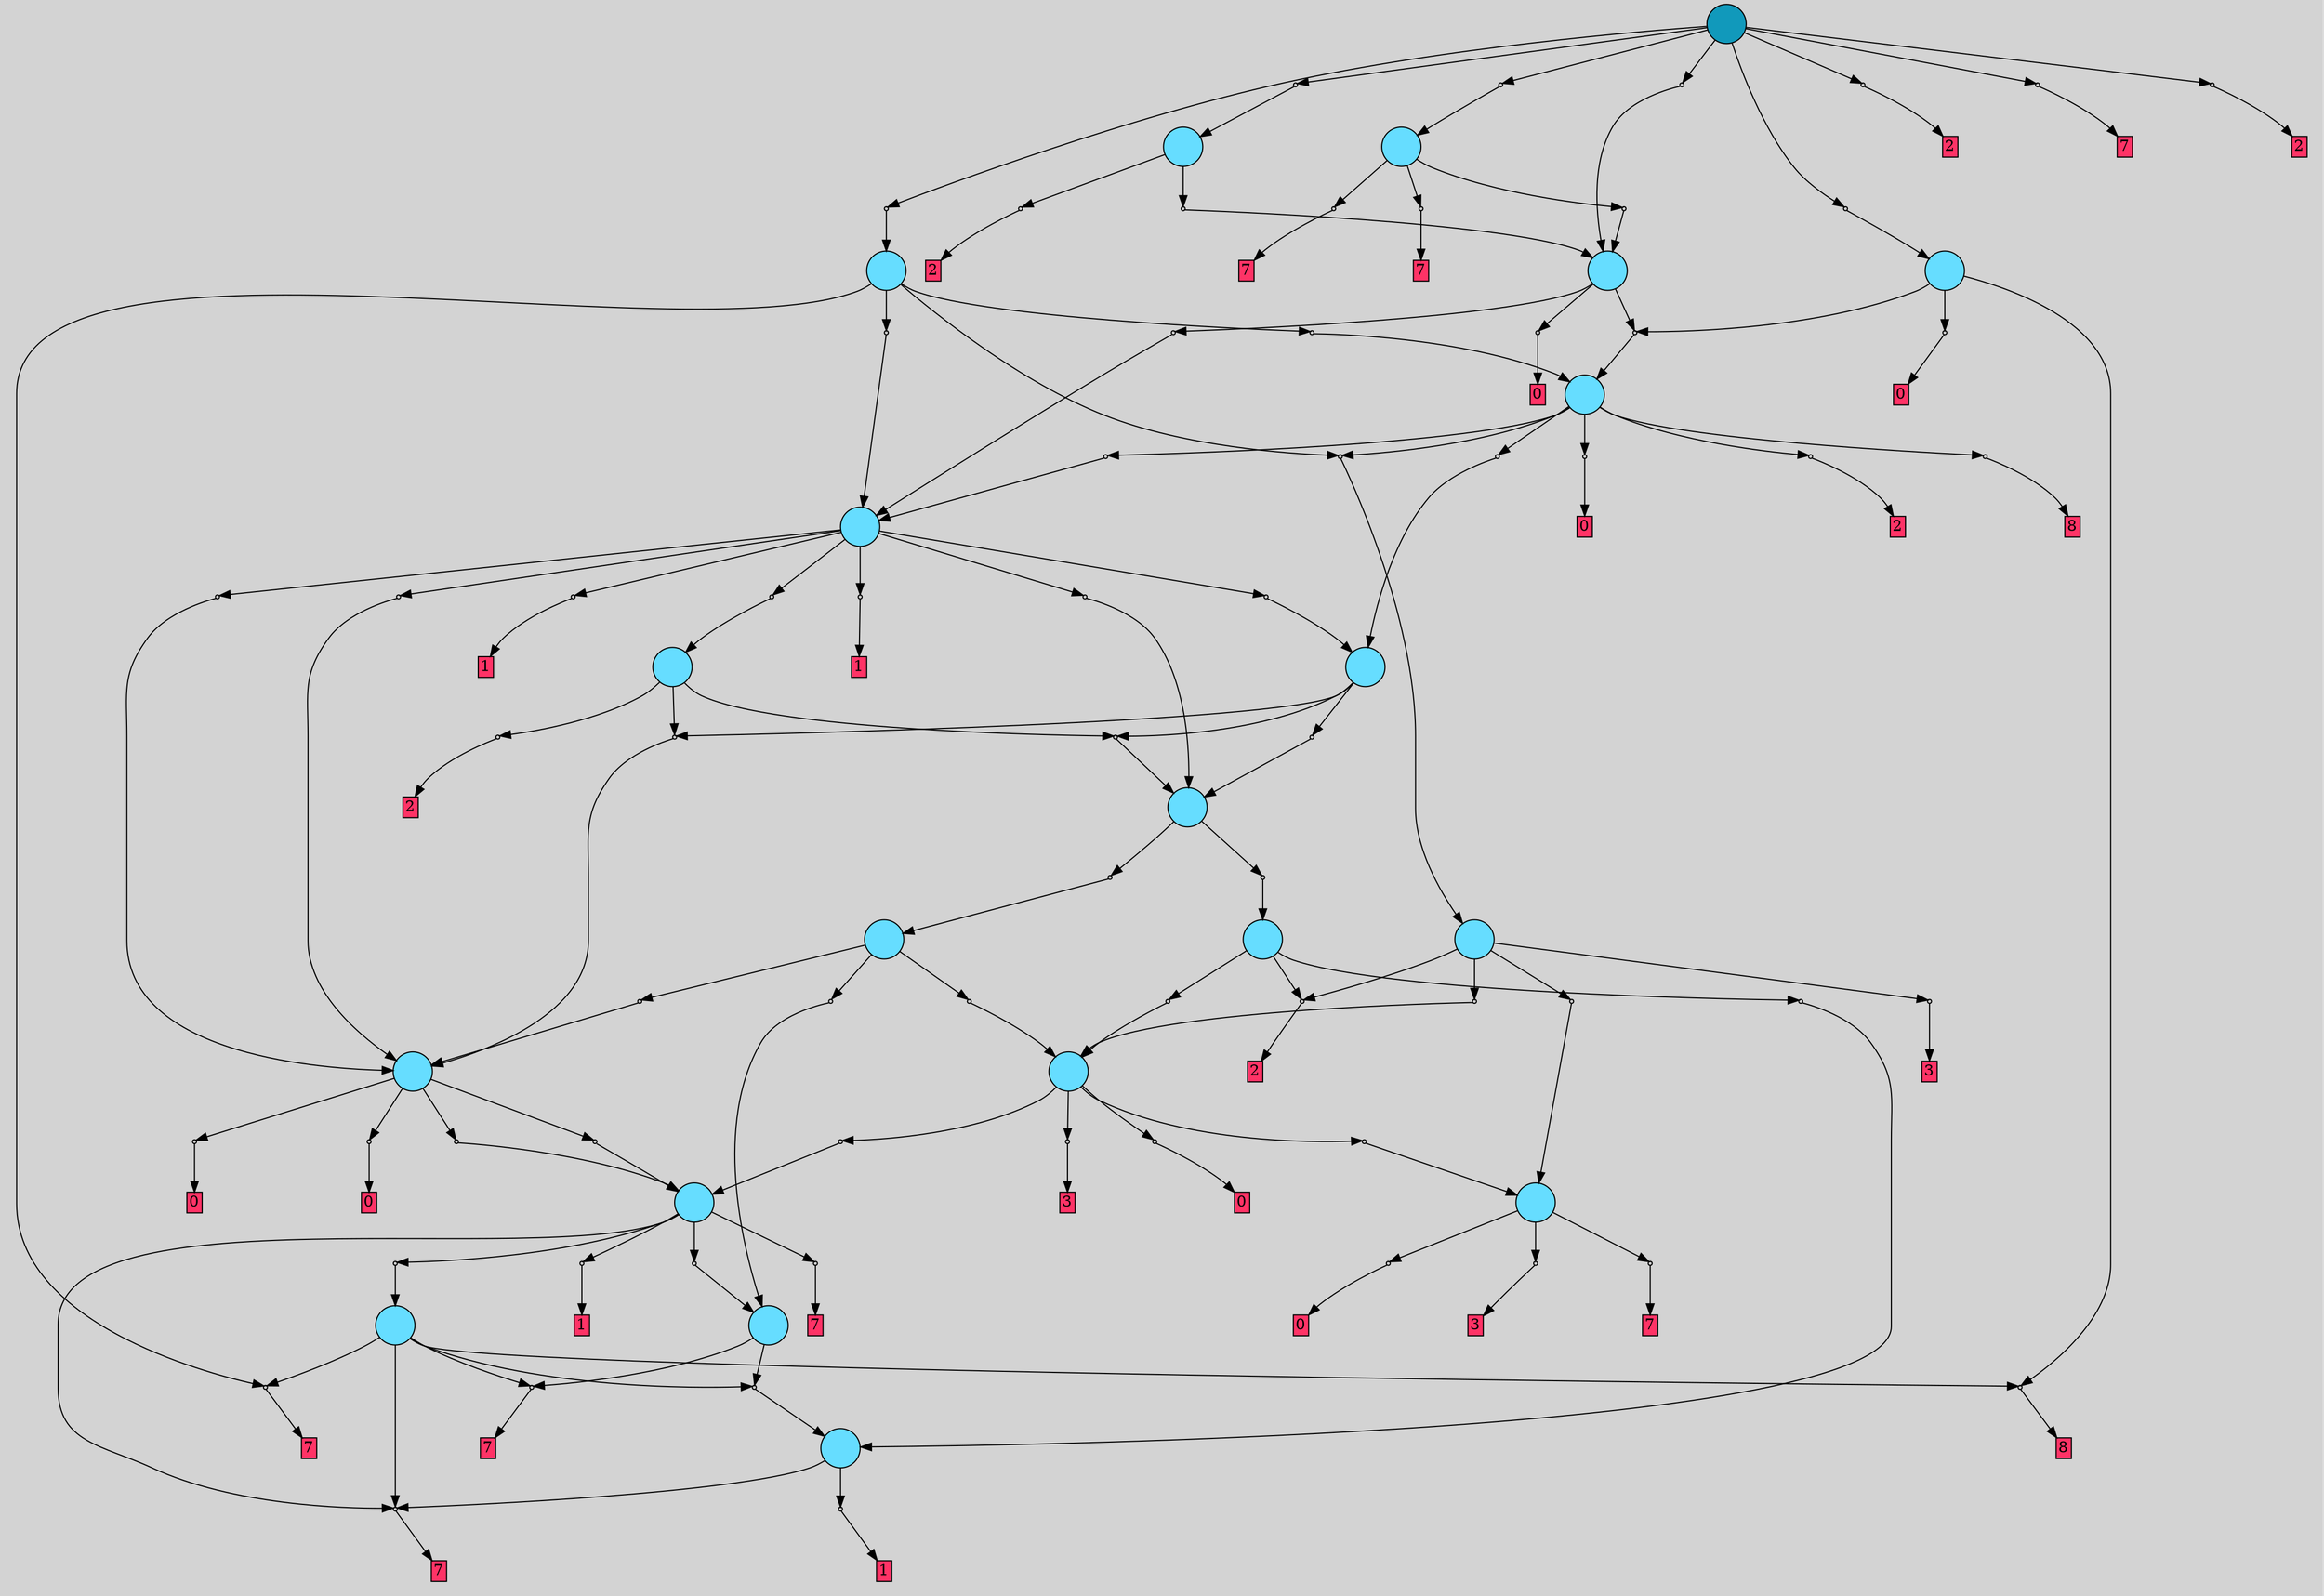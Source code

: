 // File exported with GEGELATI v1.3.1
// On the 2024-07-18 13:49:18
// With the File::TPGGraphDotExporter
digraph{
	graph[pad = "0.212, 0.055" bgcolor = lightgray]
	node[shape=circle style = filled label = ""]
		T0 [fillcolor="#66ddff"]
		T1 [fillcolor="#66ddff"]
		T2 [fillcolor="#66ddff"]
		T3 [fillcolor="#66ddff"]
		T4 [fillcolor="#66ddff"]
		T5 [fillcolor="#66ddff"]
		T6 [fillcolor="#66ddff"]
		T7 [fillcolor="#66ddff"]
		T8 [fillcolor="#66ddff"]
		T9 [fillcolor="#66ddff"]
		T10 [fillcolor="#66ddff"]
		T11 [fillcolor="#66ddff"]
		T12 [fillcolor="#66ddff"]
		T13 [fillcolor="#66ddff"]
		T14 [fillcolor="#66ddff"]
		T15 [fillcolor="#66ddff"]
		T16 [fillcolor="#66ddff"]
		T17 [fillcolor="#66ddff"]
		T18 [fillcolor="#66ddff"]
		T19 [fillcolor="#66ddff"]
		T20 [fillcolor="#1199bb"]
		P0 [fillcolor="#cccccc" shape=point] //
		I0 [shape=box style=invis label="2|0&2|1#4|3&#92;n1|0&3|5#0|0&#92;n"]
		P0 -> I0[style=invis]
		A0 [fillcolor="#ff3366" shape=box margin=0.03 width=0 height=0 label="7"]
		T0 -> P0 -> A0
		P1 [fillcolor="#cccccc" shape=point] //
		I1 [shape=box style=invis label="2|0&1|3#3|2&#92;n"]
		P1 -> I1[style=invis]
		A1 [fillcolor="#ff3366" shape=box margin=0.03 width=0 height=0 label="1"]
		T0 -> P1 -> A1
		P2 [fillcolor="#cccccc" shape=point] //
		I2 [shape=box style=invis label="2|0&1|1#3|0&#92;n"]
		P2 -> I2[style=invis]
		A2 [fillcolor="#ff3366" shape=box margin=0.03 width=0 height=0 label="7"]
		T1 -> P2 -> A2
		P3 [fillcolor="#cccccc" shape=point] //
		I3 [shape=box style=invis label="2|0&1|3#3|2&#92;n"]
		P3 -> I3[style=invis]
		T1 -> P3 -> T0
		P4 [fillcolor="#cccccc" shape=point] //
		I4 [shape=box style=invis label="3|0&4|2#2|6&#92;n"]
		P4 -> I4[style=invis]
		A3 [fillcolor="#ff3366" shape=box margin=0.03 width=0 height=0 label="7"]
		T2 -> P4 -> A3
		T2 -> P3
		T2 -> P2
		P5 [fillcolor="#cccccc" shape=point] //
		I5 [shape=box style=invis label="8|0&2|4#4|5&#92;n"]
		P5 -> I5[style=invis]
		A4 [fillcolor="#ff3366" shape=box margin=0.03 width=0 height=0 label="8"]
		T2 -> P5 -> A4
		T2 -> P0
		P6 [fillcolor="#cccccc" shape=point] //
		I6 [shape=box style=invis label="0|0&2|3#2|7&#92;n"]
		P6 -> I6[style=invis]
		A5 [fillcolor="#ff3366" shape=box margin=0.03 width=0 height=0 label="1"]
		T3 -> P6 -> A5
		P7 [fillcolor="#cccccc" shape=point] //
		I7 [shape=box style=invis label="7|0&3|2#1|3&#92;n"]
		P7 -> I7[style=invis]
		T3 -> P7 -> T1
		P8 [fillcolor="#cccccc" shape=point] //
		I8 [shape=box style=invis label="2|0&1|1#4|7&#92;n"]
		P8 -> I8[style=invis]
		T3 -> P8 -> T2
		P9 [fillcolor="#cccccc" shape=point] //
		I9 [shape=box style=invis label="2|2&2|2#1|2&#92;n2|0&1|3#0|2&#92;n"]
		P9 -> I9[style=invis]
		A6 [fillcolor="#ff3366" shape=box margin=0.03 width=0 height=0 label="7"]
		T3 -> P9 -> A6
		T3 -> P0
		P10 [fillcolor="#cccccc" shape=point] //
		I10 [shape=box style=invis label="2|0&2|1#4|3&#92;n1|0&3|5#0|0&#92;n"]
		P10 -> I10[style=invis]
		A7 [fillcolor="#ff3366" shape=box margin=0.03 width=0 height=0 label="7"]
		T4 -> P10 -> A7
		P11 [fillcolor="#cccccc" shape=point] //
		I11 [shape=box style=invis label="1|0&4|5#4|2&#92;n"]
		P11 -> I11[style=invis]
		A8 [fillcolor="#ff3366" shape=box margin=0.03 width=0 height=0 label="0"]
		T4 -> P11 -> A8
		P12 [fillcolor="#cccccc" shape=point] //
		I12 [shape=box style=invis label="3|0&2|5#0|3&#92;n"]
		P12 -> I12[style=invis]
		A9 [fillcolor="#ff3366" shape=box margin=0.03 width=0 height=0 label="3"]
		T4 -> P12 -> A9
		P13 [fillcolor="#cccccc" shape=point] //
		I13 [shape=box style=invis label="2|0&2|3#3|1&#92;n"]
		P13 -> I13[style=invis]
		A10 [fillcolor="#ff3366" shape=box margin=0.03 width=0 height=0 label="0"]
		T5 -> P13 -> A10
		P14 [fillcolor="#cccccc" shape=point] //
		I14 [shape=box style=invis label="8|0&1|3#2|1&#92;n"]
		P14 -> I14[style=invis]
		T5 -> P14 -> T3
		P15 [fillcolor="#cccccc" shape=point] //
		I15 [shape=box style=invis label="1|0&3|2#4|2&#92;n"]
		P15 -> I15[style=invis]
		A11 [fillcolor="#ff3366" shape=box margin=0.03 width=0 height=0 label="0"]
		T5 -> P15 -> A11
		P16 [fillcolor="#cccccc" shape=point] //
		I16 [shape=box style=invis label="3|0&2|0#2|4&#92;n"]
		P16 -> I16[style=invis]
		T5 -> P16 -> T3
		P17 [fillcolor="#cccccc" shape=point] //
		I17 [shape=box style=invis label="8|0&1|3#2|1&#92;n"]
		P17 -> I17[style=invis]
		T6 -> P17 -> T3
		P18 [fillcolor="#cccccc" shape=point] //
		I18 [shape=box style=invis label="2|0&3|0#2|3&#92;n"]
		P18 -> I18[style=invis]
		A12 [fillcolor="#ff3366" shape=box margin=0.03 width=0 height=0 label="0"]
		T6 -> P18 -> A12
		P19 [fillcolor="#cccccc" shape=point] //
		I19 [shape=box style=invis label="1|0&4|2#4|0&#92;n"]
		P19 -> I19[style=invis]
		T6 -> P19 -> T4
		P20 [fillcolor="#cccccc" shape=point] //
		I20 [shape=box style=invis label="3|0&2|5#0|3&#92;n"]
		P20 -> I20[style=invis]
		A13 [fillcolor="#ff3366" shape=box margin=0.03 width=0 height=0 label="3"]
		T6 -> P20 -> A13
		P21 [fillcolor="#cccccc" shape=point] //
		I21 [shape=box style=invis label="1|0&3|2#2|2&#92;n"]
		P21 -> I21[style=invis]
		T7 -> P21 -> T5
		P22 [fillcolor="#cccccc" shape=point] //
		I22 [shape=box style=invis label="2|5&1|5#1|5&#92;n2|0&2|1#4|3&#92;n1|0&0|5#0|0&#92;n"]
		P22 -> I22[style=invis]
		T7 -> P22 -> T6
		P23 [fillcolor="#cccccc" shape=point] //
		I23 [shape=box style=invis label="1|0&1|1#4|5&#92;n"]
		P23 -> I23[style=invis]
		T7 -> P23 -> T1
		P24 [fillcolor="#cccccc" shape=point] //
		I24 [shape=box style=invis label="8|0&2|5#4|2&#92;n"]
		P24 -> I24[style=invis]
		A14 [fillcolor="#ff3366" shape=box margin=0.03 width=0 height=0 label="3"]
		T8 -> P24 -> A14
		P25 [fillcolor="#cccccc" shape=point] //
		I25 [shape=box style=invis label="2|0&2|1#4|3&#92;n"]
		P25 -> I25[style=invis]
		T8 -> P25 -> T6
		P26 [fillcolor="#cccccc" shape=point] //
		I26 [shape=box style=invis label="8|0&2|4#4|5&#92;n"]
		P26 -> I26[style=invis]
		A15 [fillcolor="#ff3366" shape=box margin=0.03 width=0 height=0 label="2"]
		T8 -> P26 -> A15
		P27 [fillcolor="#cccccc" shape=point] //
		I27 [shape=box style=invis label="1|0&4|2#4|2&#92;n"]
		P27 -> I27[style=invis]
		T8 -> P27 -> T4
		P28 [fillcolor="#cccccc" shape=point] //
		I28 [shape=box style=invis label="2|5&1|5#1|5&#92;n1|0&0|5#0|0&#92;n"]
		P28 -> I28[style=invis]
		T9 -> P28 -> T6
		T9 -> P26
		P29 [fillcolor="#cccccc" shape=point] //
		I29 [shape=box style=invis label="2|0&1|3#3|2&#92;n"]
		P29 -> I29[style=invis]
		T9 -> P29 -> T0
		P30 [fillcolor="#cccccc" shape=point] //
		I30 [shape=box style=invis label="8|0&4|6#1|6&#92;n"]
		P30 -> I30[style=invis]
		T10 -> P30 -> T9
		P31 [fillcolor="#cccccc" shape=point] //
		I31 [shape=box style=invis label="7|4&0|3#4|0&#92;n3|0&0|4#2|1&#92;n"]
		P31 -> I31[style=invis]
		T10 -> P31 -> T7
		P32 [fillcolor="#cccccc" shape=point] //
		I32 [shape=box style=invis label="2|0&2|1#4|0&#92;n"]
		P32 -> I32[style=invis]
		T11 -> P32 -> T10
		P33 [fillcolor="#cccccc" shape=point] //
		I33 [shape=box style=invis label="1|0&3|2#4|2&#92;n"]
		P33 -> I33[style=invis]
		T11 -> P33 -> T5
		P34 [fillcolor="#cccccc" shape=point] //
		I34 [shape=box style=invis label="8|0&1|4#4|1&#92;n"]
		P34 -> I34[style=invis]
		T11 -> P34 -> T10
		T12 -> P33
		P35 [fillcolor="#cccccc" shape=point] //
		I35 [shape=box style=invis label="8|3&2|4#4|5&#92;n7|4&0|3#4|7&#92;n3|0&1|3#0|4&#92;n"]
		P35 -> I35[style=invis]
		A16 [fillcolor="#ff3366" shape=box margin=0.03 width=0 height=0 label="2"]
		T12 -> P35 -> A16
		T12 -> P32
		P36 [fillcolor="#cccccc" shape=point] //
		I36 [shape=box style=invis label="8|5&2|4#1|1&#92;n2|0&2|1#4|3&#92;n1|0&0|5#0|0&#92;n"]
		P36 -> I36[style=invis]
		T13 -> P36 -> T10
		P37 [fillcolor="#cccccc" shape=point] //
		I37 [shape=box style=invis label="0|0&3|7#3|6&#92;n"]
		P37 -> I37[style=invis]
		T13 -> P37 -> T5
		P38 [fillcolor="#cccccc" shape=point] //
		I38 [shape=box style=invis label="3|0&2|5#1|3&#92;n"]
		P38 -> I38[style=invis]
		T13 -> P38 -> T5
		P39 [fillcolor="#cccccc" shape=point] //
		I39 [shape=box style=invis label="2|0&4|6#3|3&#92;n"]
		P39 -> I39[style=invis]
		T13 -> P39 -> T12
		P40 [fillcolor="#cccccc" shape=point] //
		I40 [shape=box style=invis label="5|0&1|7#0|2&#92;n"]
		P40 -> I40[style=invis]
		A17 [fillcolor="#ff3366" shape=box margin=0.03 width=0 height=0 label="1"]
		T13 -> P40 -> A17
		P41 [fillcolor="#cccccc" shape=point] //
		I41 [shape=box style=invis label="5|0&3|4#3|4&#92;n"]
		P41 -> I41[style=invis]
		A18 [fillcolor="#ff3366" shape=box margin=0.03 width=0 height=0 label="1"]
		T13 -> P41 -> A18
		P42 [fillcolor="#cccccc" shape=point] //
		I42 [shape=box style=invis label="4|2&2|0#3|6&#92;n3|0&0|2#0|7&#92;n"]
		P42 -> I42[style=invis]
		T13 -> P42 -> T11
		P43 [fillcolor="#cccccc" shape=point] //
		I43 [shape=box style=invis label="8|3&2|4#4|5&#92;n5|4&0|3#4|7&#92;n3|0&1|3#0|4&#92;n"]
		P43 -> I43[style=invis]
		A19 [fillcolor="#ff3366" shape=box margin=0.03 width=0 height=0 label="2"]
		T14 -> P43 -> A19
		P44 [fillcolor="#cccccc" shape=point] //
		I44 [shape=box style=invis label="1|0&3|1#4|4&#92;n"]
		P44 -> I44[style=invis]
		T14 -> P44 -> T13
		P45 [fillcolor="#cccccc" shape=point] //
		I45 [shape=box style=invis label="4|2&2|0#3|6&#92;n3|0&0|2#0|7&#92;n"]
		P45 -> I45[style=invis]
		T14 -> P45 -> T11
		P46 [fillcolor="#cccccc" shape=point] //
		I46 [shape=box style=invis label="0|0&2|1#3|7&#92;n"]
		P46 -> I46[style=invis]
		A20 [fillcolor="#ff3366" shape=box margin=0.03 width=0 height=0 label="8"]
		T14 -> P46 -> A20
		P47 [fillcolor="#cccccc" shape=point] //
		I47 [shape=box style=invis label="3|0&2|5#0|3&#92;n"]
		P47 -> I47[style=invis]
		T14 -> P47 -> T8
		P48 [fillcolor="#cccccc" shape=point] //
		I48 [shape=box style=invis label="1|0&3|2#2|2&#92;n"]
		P48 -> I48[style=invis]
		A21 [fillcolor="#ff3366" shape=box margin=0.03 width=0 height=0 label="0"]
		T14 -> P48 -> A21
		P49 [fillcolor="#cccccc" shape=point] //
		I49 [shape=box style=invis label="1|5&1|4#1|4&#92;n2|0&0|5#3|0&#92;n"]
		P49 -> I49[style=invis]
		T15 -> P49 -> T13
		P50 [fillcolor="#cccccc" shape=point] //
		I50 [shape=box style=invis label="3|0&1|3#0|4&#92;n"]
		P50 -> I50[style=invis]
		T15 -> P50 -> T14
		T15 -> P47
		T15 -> P4
		P51 [fillcolor="#cccccc" shape=point] //
		I51 [shape=box style=invis label="3|0&1|3#0|4&#92;n"]
		P51 -> I51[style=invis]
		T16 -> P51 -> T14
		P52 [fillcolor="#cccccc" shape=point] //
		I52 [shape=box style=invis label="1|5&1|4#1|4&#92;n2|0&0|5#3|0&#92;n"]
		P52 -> I52[style=invis]
		T16 -> P52 -> T13
		P53 [fillcolor="#cccccc" shape=point] //
		I53 [shape=box style=invis label="4|2&4|1#1|1&#92;n1|0&0|2#4|2&#92;n"]
		P53 -> I53[style=invis]
		A22 [fillcolor="#ff3366" shape=box margin=0.03 width=0 height=0 label="0"]
		T16 -> P53 -> A22
		T17 -> P51
		P54 [fillcolor="#cccccc" shape=point] //
		I54 [shape=box style=invis label="8|1&3|6#1|3&#92;n1|0&0|1#4|2&#92;n"]
		P54 -> I54[style=invis]
		A23 [fillcolor="#ff3366" shape=box margin=0.03 width=0 height=0 label="0"]
		T17 -> P54 -> A23
		T17 -> P5
		P55 [fillcolor="#cccccc" shape=point] //
		I55 [shape=box style=invis label="4|0&4|2#1|6&#92;n"]
		P55 -> I55[style=invis]
		T18 -> P55 -> T16
		P56 [fillcolor="#cccccc" shape=point] //
		I56 [shape=box style=invis label="2|0&2|6#2|5&#92;n"]
		P56 -> I56[style=invis]
		A24 [fillcolor="#ff3366" shape=box margin=0.03 width=0 height=0 label="2"]
		T18 -> P56 -> A24
		P57 [fillcolor="#cccccc" shape=point] //
		I57 [shape=box style=invis label="2|4&1|4#4|5&#92;n2|0&0|4#4|1&#92;n"]
		P57 -> I57[style=invis]
		A25 [fillcolor="#ff3366" shape=box margin=0.03 width=0 height=0 label="7"]
		T19 -> P57 -> A25
		P58 [fillcolor="#cccccc" shape=point] //
		I58 [shape=box style=invis label="4|0&4|1#1|6&#92;n"]
		P58 -> I58[style=invis]
		T19 -> P58 -> T16
		P59 [fillcolor="#cccccc" shape=point] //
		I59 [shape=box style=invis label="2|0&2|1#4|3&#92;n"]
		P59 -> I59[style=invis]
		A26 [fillcolor="#ff3366" shape=box margin=0.03 width=0 height=0 label="7"]
		T19 -> P59 -> A26
		P60 [fillcolor="#cccccc" shape=point] //
		I60 [shape=box style=invis label="3|0&2|5#0|3&#92;n"]
		P60 -> I60[style=invis]
		T20 -> P60 -> T17
		P61 [fillcolor="#cccccc" shape=point] //
		I61 [shape=box style=invis label="8|0&2|4#4|5&#92;n"]
		P61 -> I61[style=invis]
		A27 [fillcolor="#ff3366" shape=box margin=0.03 width=0 height=0 label="2"]
		T20 -> P61 -> A27
		P62 [fillcolor="#cccccc" shape=point] //
		I62 [shape=box style=invis label="2|0&2|1#4|3&#92;n"]
		P62 -> I62[style=invis]
		A28 [fillcolor="#ff3366" shape=box margin=0.03 width=0 height=0 label="7"]
		T20 -> P62 -> A28
		P63 [fillcolor="#cccccc" shape=point] //
		I63 [shape=box style=invis label="4|0&4|6#1|3&#92;n"]
		P63 -> I63[style=invis]
		T20 -> P63 -> T16
		P64 [fillcolor="#cccccc" shape=point] //
		I64 [shape=box style=invis label="7|5&4|3#2|0&#92;n2|0&0|5#3|4&#92;n"]
		P64 -> I64[style=invis]
		T20 -> P64 -> T18
		P65 [fillcolor="#cccccc" shape=point] //
		I65 [shape=box style=invis label="3|0&2|0#0|2&#92;n"]
		P65 -> I65[style=invis]
		T20 -> P65 -> T15
		P66 [fillcolor="#cccccc" shape=point] //
		I66 [shape=box style=invis label="2|0&2|1#2|5&#92;n"]
		P66 -> I66[style=invis]
		A29 [fillcolor="#ff3366" shape=box margin=0.03 width=0 height=0 label="2"]
		T20 -> P66 -> A29
		P67 [fillcolor="#cccccc" shape=point] //
		I67 [shape=box style=invis label="1|0&4|1#4|4&#92;n"]
		P67 -> I67[style=invis]
		T20 -> P67 -> T19
		{ rank= same T20 }
}
